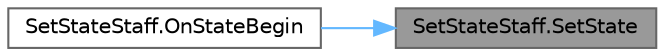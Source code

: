 digraph "SetStateStaff.SetState"
{
 // LATEX_PDF_SIZE
  bgcolor="transparent";
  edge [fontname=Helvetica,fontsize=10,labelfontname=Helvetica,labelfontsize=10];
  node [fontname=Helvetica,fontsize=10,shape=box,height=0.2,width=0.4];
  rankdir="RL";
  Node1 [id="Node000001",label="SetStateStaff.SetState",height=0.2,width=0.4,color="gray40", fillcolor="grey60", style="filled", fontcolor="black",tooltip=" "];
  Node1 -> Node2 [id="edge1_Node000001_Node000002",dir="back",color="steelblue1",style="solid",tooltip=" "];
  Node2 [id="Node000002",label="SetStateStaff.OnStateBegin",height=0.2,width=0.4,color="grey40", fillcolor="white", style="filled",URL="$class_set_state_staff.html#a5a5bd5229ee5d783281a6949b9a0bee9",tooltip=" "];
}
